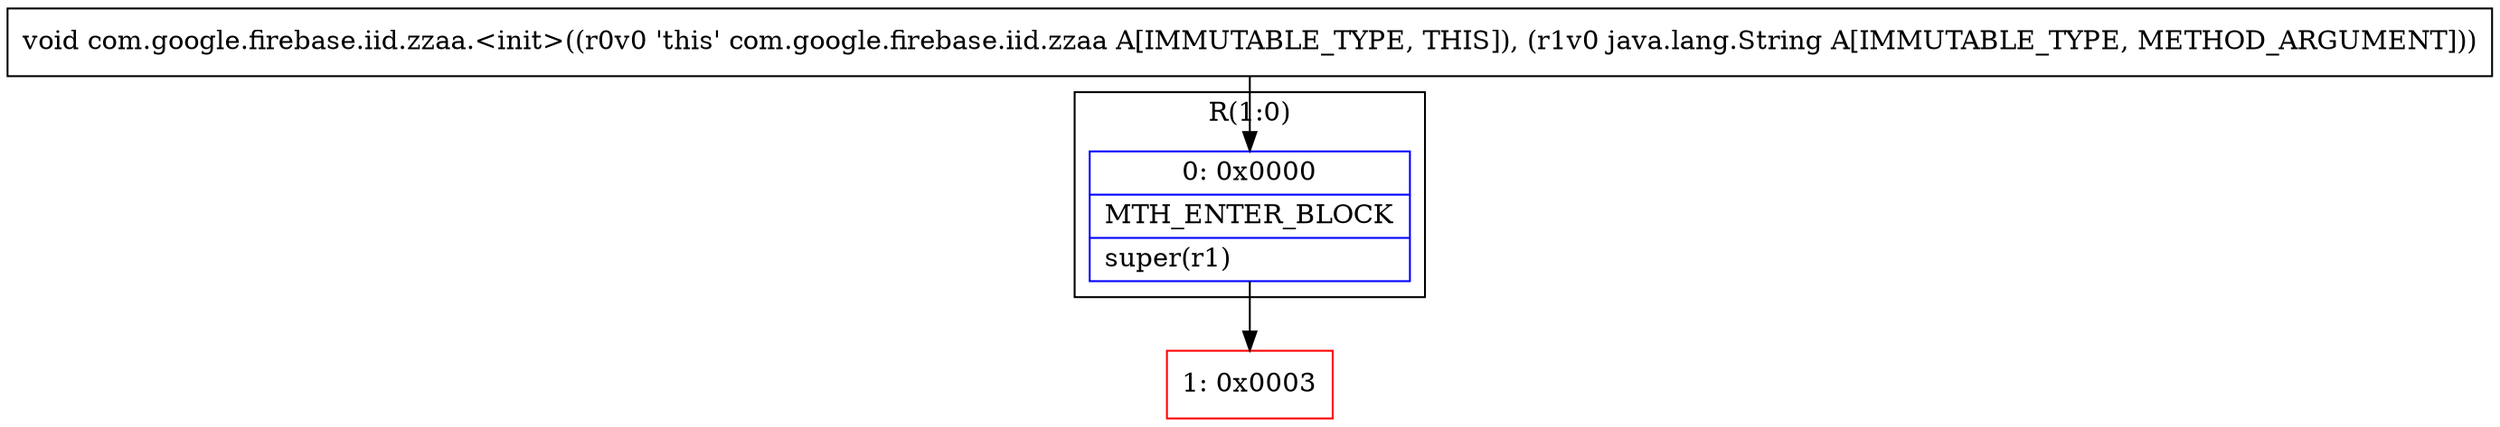 digraph "CFG forcom.google.firebase.iid.zzaa.\<init\>(Ljava\/lang\/String;)V" {
subgraph cluster_Region_854671147 {
label = "R(1:0)";
node [shape=record,color=blue];
Node_0 [shape=record,label="{0\:\ 0x0000|MTH_ENTER_BLOCK\l|super(r1)\l}"];
}
Node_1 [shape=record,color=red,label="{1\:\ 0x0003}"];
MethodNode[shape=record,label="{void com.google.firebase.iid.zzaa.\<init\>((r0v0 'this' com.google.firebase.iid.zzaa A[IMMUTABLE_TYPE, THIS]), (r1v0 java.lang.String A[IMMUTABLE_TYPE, METHOD_ARGUMENT])) }"];
MethodNode -> Node_0;
Node_0 -> Node_1;
}

